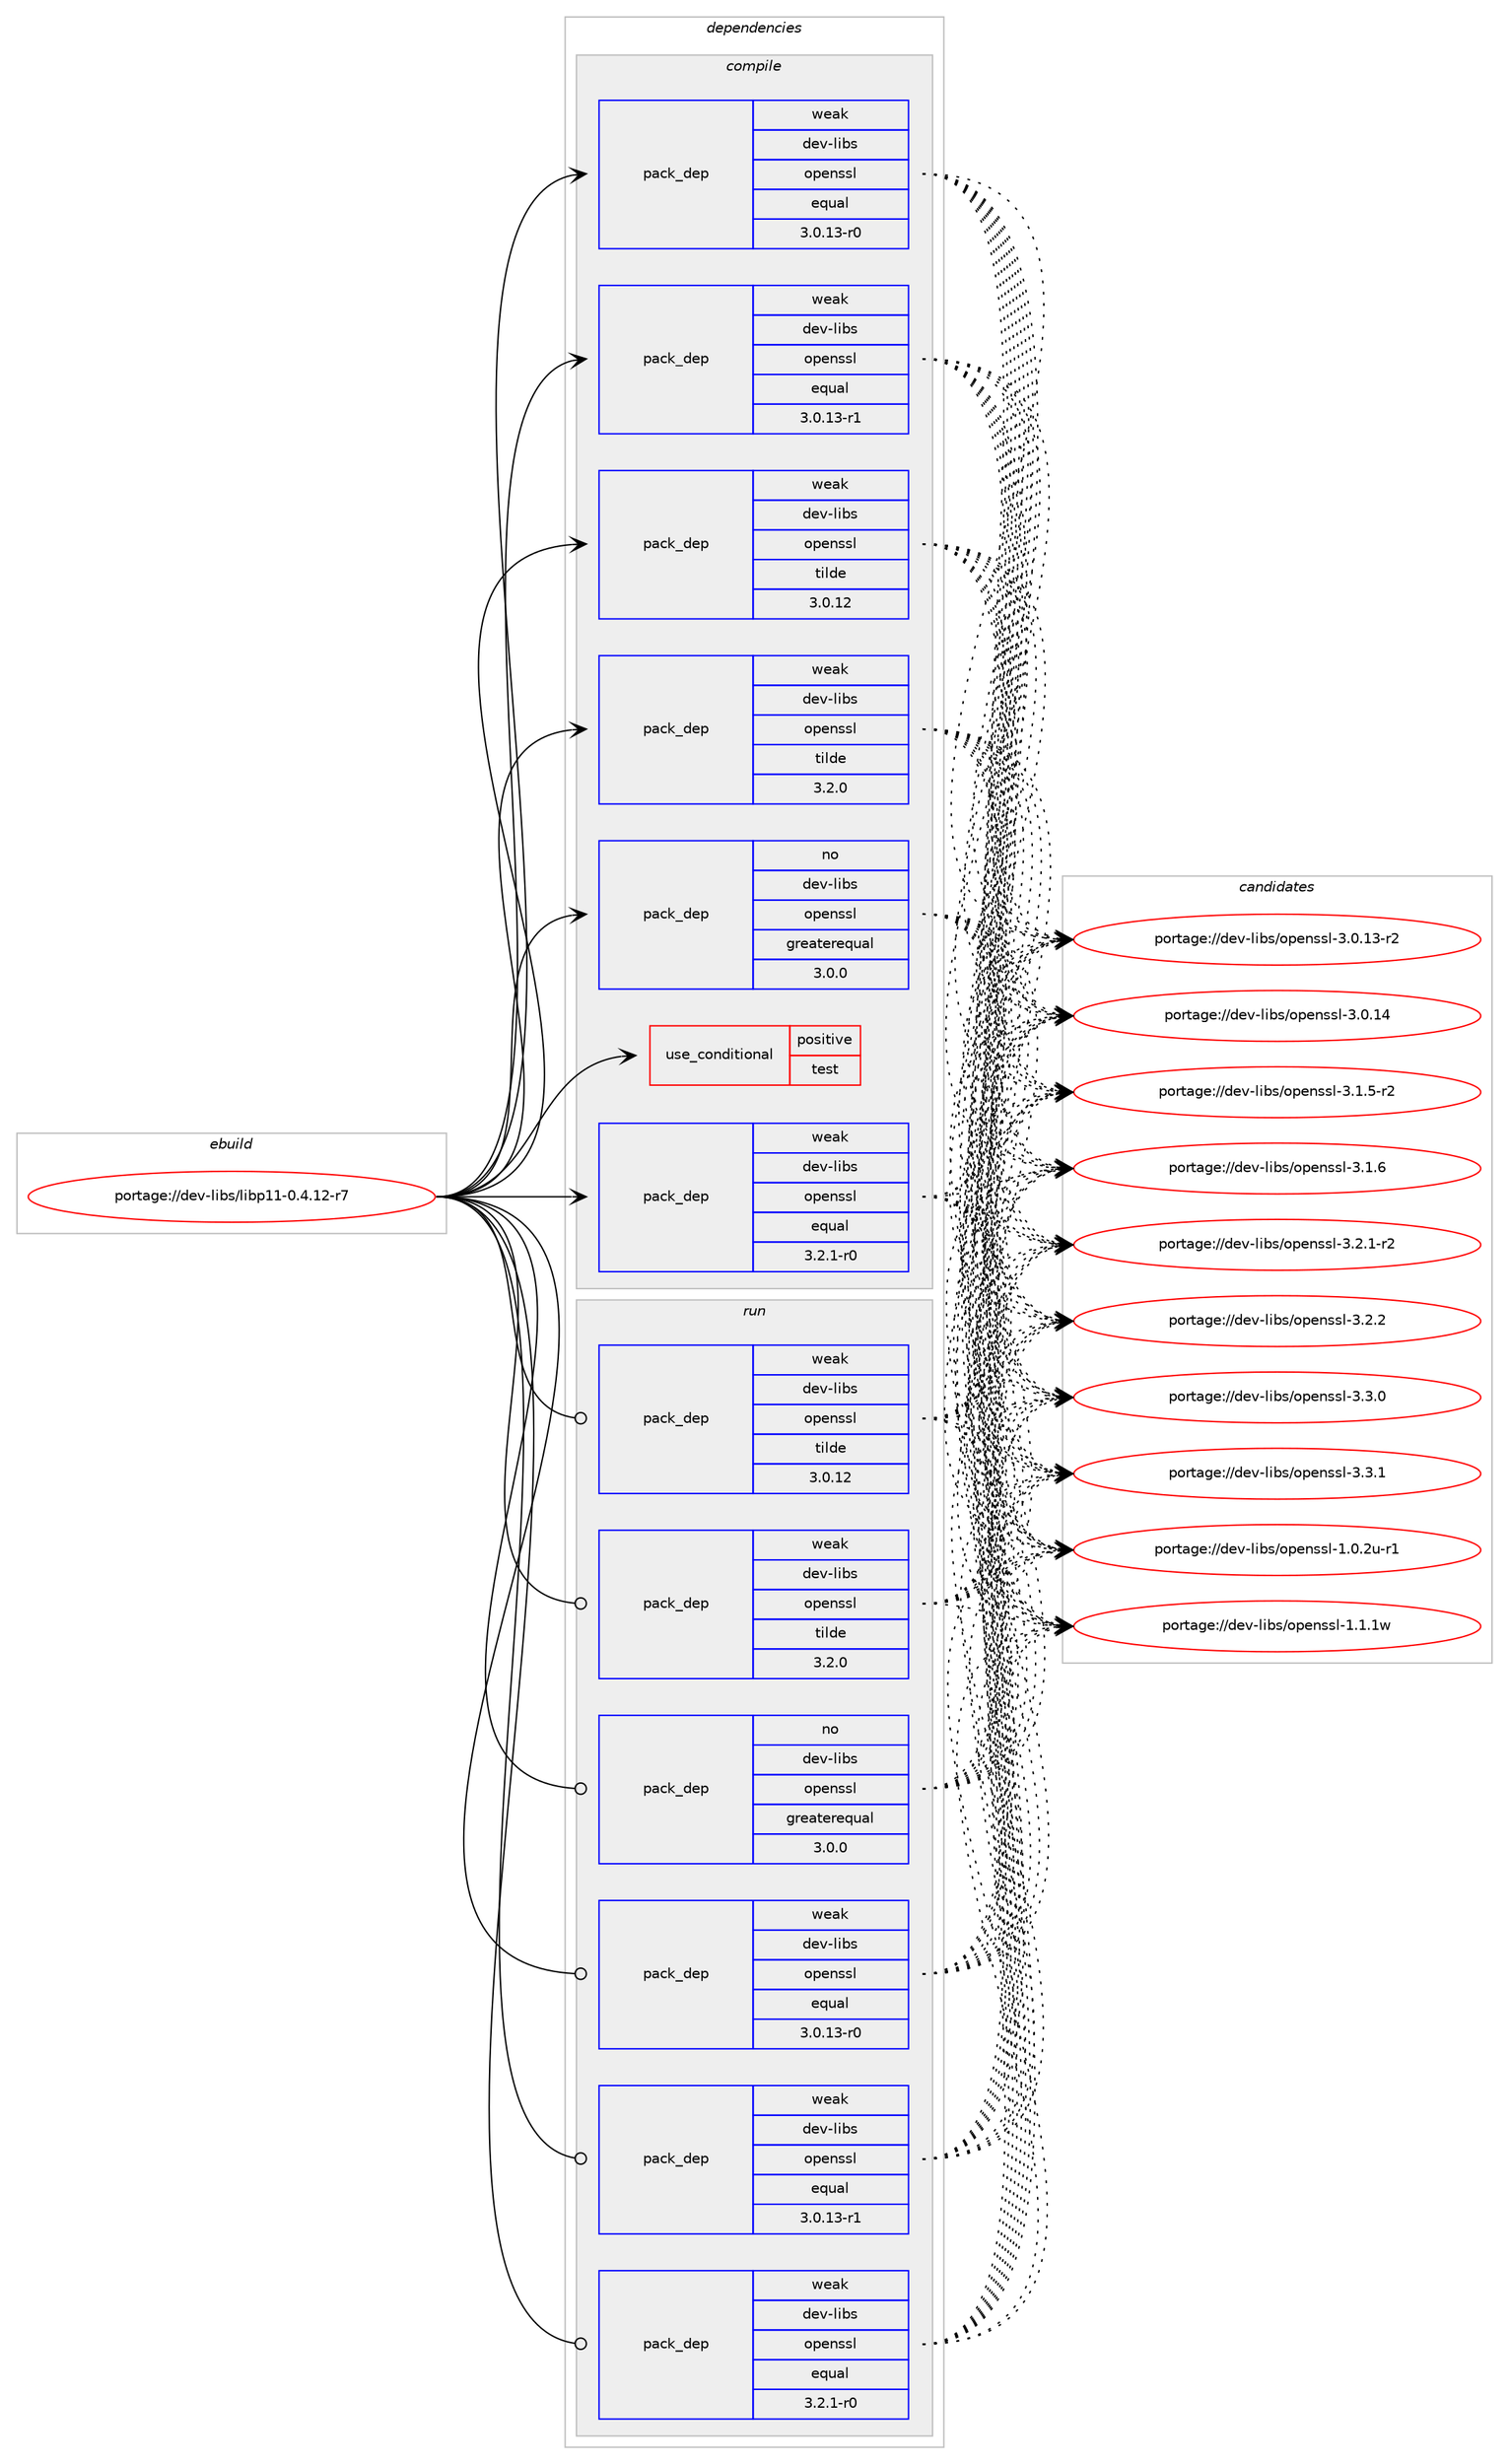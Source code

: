 digraph prolog {

# *************
# Graph options
# *************

newrank=true;
concentrate=true;
compound=true;
graph [rankdir=LR,fontname=Helvetica,fontsize=10,ranksep=1.5];#, ranksep=2.5, nodesep=0.2];
edge  [arrowhead=vee];
node  [fontname=Helvetica,fontsize=10];

# **********
# The ebuild
# **********

subgraph cluster_leftcol {
color=gray;
rank=same;
label=<<i>ebuild</i>>;
id [label="portage://dev-libs/libp11-0.4.12-r7", color=red, width=4, href="../dev-libs/libp11-0.4.12-r7.svg"];
}

# ****************
# The dependencies
# ****************

subgraph cluster_midcol {
color=gray;
label=<<i>dependencies</i>>;
subgraph cluster_compile {
fillcolor="#eeeeee";
style=filled;
label=<<i>compile</i>>;
subgraph cond26289 {
dependency56167 [label=<<TABLE BORDER="0" CELLBORDER="1" CELLSPACING="0" CELLPADDING="4"><TR><TD ROWSPAN="3" CELLPADDING="10">use_conditional</TD></TR><TR><TD>positive</TD></TR><TR><TD>test</TD></TR></TABLE>>, shape=none, color=red];
# *** BEGIN UNKNOWN DEPENDENCY TYPE (TODO) ***
# dependency56167 -> package_dependency(portage://dev-libs/libp11-0.4.12-r7,install,no,dev-libs,softhsm,none,[,,],[],[])
# *** END UNKNOWN DEPENDENCY TYPE (TODO) ***

}
id:e -> dependency56167:w [weight=20,style="solid",arrowhead="vee"];
subgraph pack28719 {
dependency56168 [label=<<TABLE BORDER="0" CELLBORDER="1" CELLSPACING="0" CELLPADDING="4" WIDTH="220"><TR><TD ROWSPAN="6" CELLPADDING="30">pack_dep</TD></TR><TR><TD WIDTH="110">no</TD></TR><TR><TD>dev-libs</TD></TR><TR><TD>openssl</TD></TR><TR><TD>greaterequal</TD></TR><TR><TD>3.0.0</TD></TR></TABLE>>, shape=none, color=blue];
}
id:e -> dependency56168:w [weight=20,style="solid",arrowhead="vee"];
subgraph pack28720 {
dependency56169 [label=<<TABLE BORDER="0" CELLBORDER="1" CELLSPACING="0" CELLPADDING="4" WIDTH="220"><TR><TD ROWSPAN="6" CELLPADDING="30">pack_dep</TD></TR><TR><TD WIDTH="110">weak</TD></TR><TR><TD>dev-libs</TD></TR><TR><TD>openssl</TD></TR><TR><TD>equal</TD></TR><TR><TD>3.0.13-r0</TD></TR></TABLE>>, shape=none, color=blue];
}
id:e -> dependency56169:w [weight=20,style="solid",arrowhead="vee"];
subgraph pack28721 {
dependency56170 [label=<<TABLE BORDER="0" CELLBORDER="1" CELLSPACING="0" CELLPADDING="4" WIDTH="220"><TR><TD ROWSPAN="6" CELLPADDING="30">pack_dep</TD></TR><TR><TD WIDTH="110">weak</TD></TR><TR><TD>dev-libs</TD></TR><TR><TD>openssl</TD></TR><TR><TD>equal</TD></TR><TR><TD>3.0.13-r1</TD></TR></TABLE>>, shape=none, color=blue];
}
id:e -> dependency56170:w [weight=20,style="solid",arrowhead="vee"];
subgraph pack28722 {
dependency56171 [label=<<TABLE BORDER="0" CELLBORDER="1" CELLSPACING="0" CELLPADDING="4" WIDTH="220"><TR><TD ROWSPAN="6" CELLPADDING="30">pack_dep</TD></TR><TR><TD WIDTH="110">weak</TD></TR><TR><TD>dev-libs</TD></TR><TR><TD>openssl</TD></TR><TR><TD>equal</TD></TR><TR><TD>3.2.1-r0</TD></TR></TABLE>>, shape=none, color=blue];
}
id:e -> dependency56171:w [weight=20,style="solid",arrowhead="vee"];
subgraph pack28723 {
dependency56172 [label=<<TABLE BORDER="0" CELLBORDER="1" CELLSPACING="0" CELLPADDING="4" WIDTH="220"><TR><TD ROWSPAN="6" CELLPADDING="30">pack_dep</TD></TR><TR><TD WIDTH="110">weak</TD></TR><TR><TD>dev-libs</TD></TR><TR><TD>openssl</TD></TR><TR><TD>tilde</TD></TR><TR><TD>3.0.12</TD></TR></TABLE>>, shape=none, color=blue];
}
id:e -> dependency56172:w [weight=20,style="solid",arrowhead="vee"];
subgraph pack28724 {
dependency56173 [label=<<TABLE BORDER="0" CELLBORDER="1" CELLSPACING="0" CELLPADDING="4" WIDTH="220"><TR><TD ROWSPAN="6" CELLPADDING="30">pack_dep</TD></TR><TR><TD WIDTH="110">weak</TD></TR><TR><TD>dev-libs</TD></TR><TR><TD>openssl</TD></TR><TR><TD>tilde</TD></TR><TR><TD>3.2.0</TD></TR></TABLE>>, shape=none, color=blue];
}
id:e -> dependency56173:w [weight=20,style="solid",arrowhead="vee"];
}
subgraph cluster_compileandrun {
fillcolor="#eeeeee";
style=filled;
label=<<i>compile and run</i>>;
}
subgraph cluster_run {
fillcolor="#eeeeee";
style=filled;
label=<<i>run</i>>;
subgraph pack28725 {
dependency56174 [label=<<TABLE BORDER="0" CELLBORDER="1" CELLSPACING="0" CELLPADDING="4" WIDTH="220"><TR><TD ROWSPAN="6" CELLPADDING="30">pack_dep</TD></TR><TR><TD WIDTH="110">no</TD></TR><TR><TD>dev-libs</TD></TR><TR><TD>openssl</TD></TR><TR><TD>greaterequal</TD></TR><TR><TD>3.0.0</TD></TR></TABLE>>, shape=none, color=blue];
}
id:e -> dependency56174:w [weight=20,style="solid",arrowhead="odot"];
subgraph pack28726 {
dependency56175 [label=<<TABLE BORDER="0" CELLBORDER="1" CELLSPACING="0" CELLPADDING="4" WIDTH="220"><TR><TD ROWSPAN="6" CELLPADDING="30">pack_dep</TD></TR><TR><TD WIDTH="110">weak</TD></TR><TR><TD>dev-libs</TD></TR><TR><TD>openssl</TD></TR><TR><TD>equal</TD></TR><TR><TD>3.0.13-r0</TD></TR></TABLE>>, shape=none, color=blue];
}
id:e -> dependency56175:w [weight=20,style="solid",arrowhead="odot"];
subgraph pack28727 {
dependency56176 [label=<<TABLE BORDER="0" CELLBORDER="1" CELLSPACING="0" CELLPADDING="4" WIDTH="220"><TR><TD ROWSPAN="6" CELLPADDING="30">pack_dep</TD></TR><TR><TD WIDTH="110">weak</TD></TR><TR><TD>dev-libs</TD></TR><TR><TD>openssl</TD></TR><TR><TD>equal</TD></TR><TR><TD>3.0.13-r1</TD></TR></TABLE>>, shape=none, color=blue];
}
id:e -> dependency56176:w [weight=20,style="solid",arrowhead="odot"];
subgraph pack28728 {
dependency56177 [label=<<TABLE BORDER="0" CELLBORDER="1" CELLSPACING="0" CELLPADDING="4" WIDTH="220"><TR><TD ROWSPAN="6" CELLPADDING="30">pack_dep</TD></TR><TR><TD WIDTH="110">weak</TD></TR><TR><TD>dev-libs</TD></TR><TR><TD>openssl</TD></TR><TR><TD>equal</TD></TR><TR><TD>3.2.1-r0</TD></TR></TABLE>>, shape=none, color=blue];
}
id:e -> dependency56177:w [weight=20,style="solid",arrowhead="odot"];
subgraph pack28729 {
dependency56178 [label=<<TABLE BORDER="0" CELLBORDER="1" CELLSPACING="0" CELLPADDING="4" WIDTH="220"><TR><TD ROWSPAN="6" CELLPADDING="30">pack_dep</TD></TR><TR><TD WIDTH="110">weak</TD></TR><TR><TD>dev-libs</TD></TR><TR><TD>openssl</TD></TR><TR><TD>tilde</TD></TR><TR><TD>3.0.12</TD></TR></TABLE>>, shape=none, color=blue];
}
id:e -> dependency56178:w [weight=20,style="solid",arrowhead="odot"];
subgraph pack28730 {
dependency56179 [label=<<TABLE BORDER="0" CELLBORDER="1" CELLSPACING="0" CELLPADDING="4" WIDTH="220"><TR><TD ROWSPAN="6" CELLPADDING="30">pack_dep</TD></TR><TR><TD WIDTH="110">weak</TD></TR><TR><TD>dev-libs</TD></TR><TR><TD>openssl</TD></TR><TR><TD>tilde</TD></TR><TR><TD>3.2.0</TD></TR></TABLE>>, shape=none, color=blue];
}
id:e -> dependency56179:w [weight=20,style="solid",arrowhead="odot"];
}
}

# **************
# The candidates
# **************

subgraph cluster_choices {
rank=same;
color=gray;
label=<<i>candidates</i>>;

subgraph choice28719 {
color=black;
nodesep=1;
choice1001011184510810598115471111121011101151151084549464846501174511449 [label="portage://dev-libs/openssl-1.0.2u-r1", color=red, width=4,href="../dev-libs/openssl-1.0.2u-r1.svg"];
choice100101118451081059811547111112101110115115108454946494649119 [label="portage://dev-libs/openssl-1.1.1w", color=red, width=4,href="../dev-libs/openssl-1.1.1w.svg"];
choice100101118451081059811547111112101110115115108455146484649514511450 [label="portage://dev-libs/openssl-3.0.13-r2", color=red, width=4,href="../dev-libs/openssl-3.0.13-r2.svg"];
choice10010111845108105981154711111210111011511510845514648464952 [label="portage://dev-libs/openssl-3.0.14", color=red, width=4,href="../dev-libs/openssl-3.0.14.svg"];
choice1001011184510810598115471111121011101151151084551464946534511450 [label="portage://dev-libs/openssl-3.1.5-r2", color=red, width=4,href="../dev-libs/openssl-3.1.5-r2.svg"];
choice100101118451081059811547111112101110115115108455146494654 [label="portage://dev-libs/openssl-3.1.6", color=red, width=4,href="../dev-libs/openssl-3.1.6.svg"];
choice1001011184510810598115471111121011101151151084551465046494511450 [label="portage://dev-libs/openssl-3.2.1-r2", color=red, width=4,href="../dev-libs/openssl-3.2.1-r2.svg"];
choice100101118451081059811547111112101110115115108455146504650 [label="portage://dev-libs/openssl-3.2.2", color=red, width=4,href="../dev-libs/openssl-3.2.2.svg"];
choice100101118451081059811547111112101110115115108455146514648 [label="portage://dev-libs/openssl-3.3.0", color=red, width=4,href="../dev-libs/openssl-3.3.0.svg"];
choice100101118451081059811547111112101110115115108455146514649 [label="portage://dev-libs/openssl-3.3.1", color=red, width=4,href="../dev-libs/openssl-3.3.1.svg"];
dependency56168:e -> choice1001011184510810598115471111121011101151151084549464846501174511449:w [style=dotted,weight="100"];
dependency56168:e -> choice100101118451081059811547111112101110115115108454946494649119:w [style=dotted,weight="100"];
dependency56168:e -> choice100101118451081059811547111112101110115115108455146484649514511450:w [style=dotted,weight="100"];
dependency56168:e -> choice10010111845108105981154711111210111011511510845514648464952:w [style=dotted,weight="100"];
dependency56168:e -> choice1001011184510810598115471111121011101151151084551464946534511450:w [style=dotted,weight="100"];
dependency56168:e -> choice100101118451081059811547111112101110115115108455146494654:w [style=dotted,weight="100"];
dependency56168:e -> choice1001011184510810598115471111121011101151151084551465046494511450:w [style=dotted,weight="100"];
dependency56168:e -> choice100101118451081059811547111112101110115115108455146504650:w [style=dotted,weight="100"];
dependency56168:e -> choice100101118451081059811547111112101110115115108455146514648:w [style=dotted,weight="100"];
dependency56168:e -> choice100101118451081059811547111112101110115115108455146514649:w [style=dotted,weight="100"];
}
subgraph choice28720 {
color=black;
nodesep=1;
choice1001011184510810598115471111121011101151151084549464846501174511449 [label="portage://dev-libs/openssl-1.0.2u-r1", color=red, width=4,href="../dev-libs/openssl-1.0.2u-r1.svg"];
choice100101118451081059811547111112101110115115108454946494649119 [label="portage://dev-libs/openssl-1.1.1w", color=red, width=4,href="../dev-libs/openssl-1.1.1w.svg"];
choice100101118451081059811547111112101110115115108455146484649514511450 [label="portage://dev-libs/openssl-3.0.13-r2", color=red, width=4,href="../dev-libs/openssl-3.0.13-r2.svg"];
choice10010111845108105981154711111210111011511510845514648464952 [label="portage://dev-libs/openssl-3.0.14", color=red, width=4,href="../dev-libs/openssl-3.0.14.svg"];
choice1001011184510810598115471111121011101151151084551464946534511450 [label="portage://dev-libs/openssl-3.1.5-r2", color=red, width=4,href="../dev-libs/openssl-3.1.5-r2.svg"];
choice100101118451081059811547111112101110115115108455146494654 [label="portage://dev-libs/openssl-3.1.6", color=red, width=4,href="../dev-libs/openssl-3.1.6.svg"];
choice1001011184510810598115471111121011101151151084551465046494511450 [label="portage://dev-libs/openssl-3.2.1-r2", color=red, width=4,href="../dev-libs/openssl-3.2.1-r2.svg"];
choice100101118451081059811547111112101110115115108455146504650 [label="portage://dev-libs/openssl-3.2.2", color=red, width=4,href="../dev-libs/openssl-3.2.2.svg"];
choice100101118451081059811547111112101110115115108455146514648 [label="portage://dev-libs/openssl-3.3.0", color=red, width=4,href="../dev-libs/openssl-3.3.0.svg"];
choice100101118451081059811547111112101110115115108455146514649 [label="portage://dev-libs/openssl-3.3.1", color=red, width=4,href="../dev-libs/openssl-3.3.1.svg"];
dependency56169:e -> choice1001011184510810598115471111121011101151151084549464846501174511449:w [style=dotted,weight="100"];
dependency56169:e -> choice100101118451081059811547111112101110115115108454946494649119:w [style=dotted,weight="100"];
dependency56169:e -> choice100101118451081059811547111112101110115115108455146484649514511450:w [style=dotted,weight="100"];
dependency56169:e -> choice10010111845108105981154711111210111011511510845514648464952:w [style=dotted,weight="100"];
dependency56169:e -> choice1001011184510810598115471111121011101151151084551464946534511450:w [style=dotted,weight="100"];
dependency56169:e -> choice100101118451081059811547111112101110115115108455146494654:w [style=dotted,weight="100"];
dependency56169:e -> choice1001011184510810598115471111121011101151151084551465046494511450:w [style=dotted,weight="100"];
dependency56169:e -> choice100101118451081059811547111112101110115115108455146504650:w [style=dotted,weight="100"];
dependency56169:e -> choice100101118451081059811547111112101110115115108455146514648:w [style=dotted,weight="100"];
dependency56169:e -> choice100101118451081059811547111112101110115115108455146514649:w [style=dotted,weight="100"];
}
subgraph choice28721 {
color=black;
nodesep=1;
choice1001011184510810598115471111121011101151151084549464846501174511449 [label="portage://dev-libs/openssl-1.0.2u-r1", color=red, width=4,href="../dev-libs/openssl-1.0.2u-r1.svg"];
choice100101118451081059811547111112101110115115108454946494649119 [label="portage://dev-libs/openssl-1.1.1w", color=red, width=4,href="../dev-libs/openssl-1.1.1w.svg"];
choice100101118451081059811547111112101110115115108455146484649514511450 [label="portage://dev-libs/openssl-3.0.13-r2", color=red, width=4,href="../dev-libs/openssl-3.0.13-r2.svg"];
choice10010111845108105981154711111210111011511510845514648464952 [label="portage://dev-libs/openssl-3.0.14", color=red, width=4,href="../dev-libs/openssl-3.0.14.svg"];
choice1001011184510810598115471111121011101151151084551464946534511450 [label="portage://dev-libs/openssl-3.1.5-r2", color=red, width=4,href="../dev-libs/openssl-3.1.5-r2.svg"];
choice100101118451081059811547111112101110115115108455146494654 [label="portage://dev-libs/openssl-3.1.6", color=red, width=4,href="../dev-libs/openssl-3.1.6.svg"];
choice1001011184510810598115471111121011101151151084551465046494511450 [label="portage://dev-libs/openssl-3.2.1-r2", color=red, width=4,href="../dev-libs/openssl-3.2.1-r2.svg"];
choice100101118451081059811547111112101110115115108455146504650 [label="portage://dev-libs/openssl-3.2.2", color=red, width=4,href="../dev-libs/openssl-3.2.2.svg"];
choice100101118451081059811547111112101110115115108455146514648 [label="portage://dev-libs/openssl-3.3.0", color=red, width=4,href="../dev-libs/openssl-3.3.0.svg"];
choice100101118451081059811547111112101110115115108455146514649 [label="portage://dev-libs/openssl-3.3.1", color=red, width=4,href="../dev-libs/openssl-3.3.1.svg"];
dependency56170:e -> choice1001011184510810598115471111121011101151151084549464846501174511449:w [style=dotted,weight="100"];
dependency56170:e -> choice100101118451081059811547111112101110115115108454946494649119:w [style=dotted,weight="100"];
dependency56170:e -> choice100101118451081059811547111112101110115115108455146484649514511450:w [style=dotted,weight="100"];
dependency56170:e -> choice10010111845108105981154711111210111011511510845514648464952:w [style=dotted,weight="100"];
dependency56170:e -> choice1001011184510810598115471111121011101151151084551464946534511450:w [style=dotted,weight="100"];
dependency56170:e -> choice100101118451081059811547111112101110115115108455146494654:w [style=dotted,weight="100"];
dependency56170:e -> choice1001011184510810598115471111121011101151151084551465046494511450:w [style=dotted,weight="100"];
dependency56170:e -> choice100101118451081059811547111112101110115115108455146504650:w [style=dotted,weight="100"];
dependency56170:e -> choice100101118451081059811547111112101110115115108455146514648:w [style=dotted,weight="100"];
dependency56170:e -> choice100101118451081059811547111112101110115115108455146514649:w [style=dotted,weight="100"];
}
subgraph choice28722 {
color=black;
nodesep=1;
choice1001011184510810598115471111121011101151151084549464846501174511449 [label="portage://dev-libs/openssl-1.0.2u-r1", color=red, width=4,href="../dev-libs/openssl-1.0.2u-r1.svg"];
choice100101118451081059811547111112101110115115108454946494649119 [label="portage://dev-libs/openssl-1.1.1w", color=red, width=4,href="../dev-libs/openssl-1.1.1w.svg"];
choice100101118451081059811547111112101110115115108455146484649514511450 [label="portage://dev-libs/openssl-3.0.13-r2", color=red, width=4,href="../dev-libs/openssl-3.0.13-r2.svg"];
choice10010111845108105981154711111210111011511510845514648464952 [label="portage://dev-libs/openssl-3.0.14", color=red, width=4,href="../dev-libs/openssl-3.0.14.svg"];
choice1001011184510810598115471111121011101151151084551464946534511450 [label="portage://dev-libs/openssl-3.1.5-r2", color=red, width=4,href="../dev-libs/openssl-3.1.5-r2.svg"];
choice100101118451081059811547111112101110115115108455146494654 [label="portage://dev-libs/openssl-3.1.6", color=red, width=4,href="../dev-libs/openssl-3.1.6.svg"];
choice1001011184510810598115471111121011101151151084551465046494511450 [label="portage://dev-libs/openssl-3.2.1-r2", color=red, width=4,href="../dev-libs/openssl-3.2.1-r2.svg"];
choice100101118451081059811547111112101110115115108455146504650 [label="portage://dev-libs/openssl-3.2.2", color=red, width=4,href="../dev-libs/openssl-3.2.2.svg"];
choice100101118451081059811547111112101110115115108455146514648 [label="portage://dev-libs/openssl-3.3.0", color=red, width=4,href="../dev-libs/openssl-3.3.0.svg"];
choice100101118451081059811547111112101110115115108455146514649 [label="portage://dev-libs/openssl-3.3.1", color=red, width=4,href="../dev-libs/openssl-3.3.1.svg"];
dependency56171:e -> choice1001011184510810598115471111121011101151151084549464846501174511449:w [style=dotted,weight="100"];
dependency56171:e -> choice100101118451081059811547111112101110115115108454946494649119:w [style=dotted,weight="100"];
dependency56171:e -> choice100101118451081059811547111112101110115115108455146484649514511450:w [style=dotted,weight="100"];
dependency56171:e -> choice10010111845108105981154711111210111011511510845514648464952:w [style=dotted,weight="100"];
dependency56171:e -> choice1001011184510810598115471111121011101151151084551464946534511450:w [style=dotted,weight="100"];
dependency56171:e -> choice100101118451081059811547111112101110115115108455146494654:w [style=dotted,weight="100"];
dependency56171:e -> choice1001011184510810598115471111121011101151151084551465046494511450:w [style=dotted,weight="100"];
dependency56171:e -> choice100101118451081059811547111112101110115115108455146504650:w [style=dotted,weight="100"];
dependency56171:e -> choice100101118451081059811547111112101110115115108455146514648:w [style=dotted,weight="100"];
dependency56171:e -> choice100101118451081059811547111112101110115115108455146514649:w [style=dotted,weight="100"];
}
subgraph choice28723 {
color=black;
nodesep=1;
choice1001011184510810598115471111121011101151151084549464846501174511449 [label="portage://dev-libs/openssl-1.0.2u-r1", color=red, width=4,href="../dev-libs/openssl-1.0.2u-r1.svg"];
choice100101118451081059811547111112101110115115108454946494649119 [label="portage://dev-libs/openssl-1.1.1w", color=red, width=4,href="../dev-libs/openssl-1.1.1w.svg"];
choice100101118451081059811547111112101110115115108455146484649514511450 [label="portage://dev-libs/openssl-3.0.13-r2", color=red, width=4,href="../dev-libs/openssl-3.0.13-r2.svg"];
choice10010111845108105981154711111210111011511510845514648464952 [label="portage://dev-libs/openssl-3.0.14", color=red, width=4,href="../dev-libs/openssl-3.0.14.svg"];
choice1001011184510810598115471111121011101151151084551464946534511450 [label="portage://dev-libs/openssl-3.1.5-r2", color=red, width=4,href="../dev-libs/openssl-3.1.5-r2.svg"];
choice100101118451081059811547111112101110115115108455146494654 [label="portage://dev-libs/openssl-3.1.6", color=red, width=4,href="../dev-libs/openssl-3.1.6.svg"];
choice1001011184510810598115471111121011101151151084551465046494511450 [label="portage://dev-libs/openssl-3.2.1-r2", color=red, width=4,href="../dev-libs/openssl-3.2.1-r2.svg"];
choice100101118451081059811547111112101110115115108455146504650 [label="portage://dev-libs/openssl-3.2.2", color=red, width=4,href="../dev-libs/openssl-3.2.2.svg"];
choice100101118451081059811547111112101110115115108455146514648 [label="portage://dev-libs/openssl-3.3.0", color=red, width=4,href="../dev-libs/openssl-3.3.0.svg"];
choice100101118451081059811547111112101110115115108455146514649 [label="portage://dev-libs/openssl-3.3.1", color=red, width=4,href="../dev-libs/openssl-3.3.1.svg"];
dependency56172:e -> choice1001011184510810598115471111121011101151151084549464846501174511449:w [style=dotted,weight="100"];
dependency56172:e -> choice100101118451081059811547111112101110115115108454946494649119:w [style=dotted,weight="100"];
dependency56172:e -> choice100101118451081059811547111112101110115115108455146484649514511450:w [style=dotted,weight="100"];
dependency56172:e -> choice10010111845108105981154711111210111011511510845514648464952:w [style=dotted,weight="100"];
dependency56172:e -> choice1001011184510810598115471111121011101151151084551464946534511450:w [style=dotted,weight="100"];
dependency56172:e -> choice100101118451081059811547111112101110115115108455146494654:w [style=dotted,weight="100"];
dependency56172:e -> choice1001011184510810598115471111121011101151151084551465046494511450:w [style=dotted,weight="100"];
dependency56172:e -> choice100101118451081059811547111112101110115115108455146504650:w [style=dotted,weight="100"];
dependency56172:e -> choice100101118451081059811547111112101110115115108455146514648:w [style=dotted,weight="100"];
dependency56172:e -> choice100101118451081059811547111112101110115115108455146514649:w [style=dotted,weight="100"];
}
subgraph choice28724 {
color=black;
nodesep=1;
choice1001011184510810598115471111121011101151151084549464846501174511449 [label="portage://dev-libs/openssl-1.0.2u-r1", color=red, width=4,href="../dev-libs/openssl-1.0.2u-r1.svg"];
choice100101118451081059811547111112101110115115108454946494649119 [label="portage://dev-libs/openssl-1.1.1w", color=red, width=4,href="../dev-libs/openssl-1.1.1w.svg"];
choice100101118451081059811547111112101110115115108455146484649514511450 [label="portage://dev-libs/openssl-3.0.13-r2", color=red, width=4,href="../dev-libs/openssl-3.0.13-r2.svg"];
choice10010111845108105981154711111210111011511510845514648464952 [label="portage://dev-libs/openssl-3.0.14", color=red, width=4,href="../dev-libs/openssl-3.0.14.svg"];
choice1001011184510810598115471111121011101151151084551464946534511450 [label="portage://dev-libs/openssl-3.1.5-r2", color=red, width=4,href="../dev-libs/openssl-3.1.5-r2.svg"];
choice100101118451081059811547111112101110115115108455146494654 [label="portage://dev-libs/openssl-3.1.6", color=red, width=4,href="../dev-libs/openssl-3.1.6.svg"];
choice1001011184510810598115471111121011101151151084551465046494511450 [label="portage://dev-libs/openssl-3.2.1-r2", color=red, width=4,href="../dev-libs/openssl-3.2.1-r2.svg"];
choice100101118451081059811547111112101110115115108455146504650 [label="portage://dev-libs/openssl-3.2.2", color=red, width=4,href="../dev-libs/openssl-3.2.2.svg"];
choice100101118451081059811547111112101110115115108455146514648 [label="portage://dev-libs/openssl-3.3.0", color=red, width=4,href="../dev-libs/openssl-3.3.0.svg"];
choice100101118451081059811547111112101110115115108455146514649 [label="portage://dev-libs/openssl-3.3.1", color=red, width=4,href="../dev-libs/openssl-3.3.1.svg"];
dependency56173:e -> choice1001011184510810598115471111121011101151151084549464846501174511449:w [style=dotted,weight="100"];
dependency56173:e -> choice100101118451081059811547111112101110115115108454946494649119:w [style=dotted,weight="100"];
dependency56173:e -> choice100101118451081059811547111112101110115115108455146484649514511450:w [style=dotted,weight="100"];
dependency56173:e -> choice10010111845108105981154711111210111011511510845514648464952:w [style=dotted,weight="100"];
dependency56173:e -> choice1001011184510810598115471111121011101151151084551464946534511450:w [style=dotted,weight="100"];
dependency56173:e -> choice100101118451081059811547111112101110115115108455146494654:w [style=dotted,weight="100"];
dependency56173:e -> choice1001011184510810598115471111121011101151151084551465046494511450:w [style=dotted,weight="100"];
dependency56173:e -> choice100101118451081059811547111112101110115115108455146504650:w [style=dotted,weight="100"];
dependency56173:e -> choice100101118451081059811547111112101110115115108455146514648:w [style=dotted,weight="100"];
dependency56173:e -> choice100101118451081059811547111112101110115115108455146514649:w [style=dotted,weight="100"];
}
subgraph choice28725 {
color=black;
nodesep=1;
choice1001011184510810598115471111121011101151151084549464846501174511449 [label="portage://dev-libs/openssl-1.0.2u-r1", color=red, width=4,href="../dev-libs/openssl-1.0.2u-r1.svg"];
choice100101118451081059811547111112101110115115108454946494649119 [label="portage://dev-libs/openssl-1.1.1w", color=red, width=4,href="../dev-libs/openssl-1.1.1w.svg"];
choice100101118451081059811547111112101110115115108455146484649514511450 [label="portage://dev-libs/openssl-3.0.13-r2", color=red, width=4,href="../dev-libs/openssl-3.0.13-r2.svg"];
choice10010111845108105981154711111210111011511510845514648464952 [label="portage://dev-libs/openssl-3.0.14", color=red, width=4,href="../dev-libs/openssl-3.0.14.svg"];
choice1001011184510810598115471111121011101151151084551464946534511450 [label="portage://dev-libs/openssl-3.1.5-r2", color=red, width=4,href="../dev-libs/openssl-3.1.5-r2.svg"];
choice100101118451081059811547111112101110115115108455146494654 [label="portage://dev-libs/openssl-3.1.6", color=red, width=4,href="../dev-libs/openssl-3.1.6.svg"];
choice1001011184510810598115471111121011101151151084551465046494511450 [label="portage://dev-libs/openssl-3.2.1-r2", color=red, width=4,href="../dev-libs/openssl-3.2.1-r2.svg"];
choice100101118451081059811547111112101110115115108455146504650 [label="portage://dev-libs/openssl-3.2.2", color=red, width=4,href="../dev-libs/openssl-3.2.2.svg"];
choice100101118451081059811547111112101110115115108455146514648 [label="portage://dev-libs/openssl-3.3.0", color=red, width=4,href="../dev-libs/openssl-3.3.0.svg"];
choice100101118451081059811547111112101110115115108455146514649 [label="portage://dev-libs/openssl-3.3.1", color=red, width=4,href="../dev-libs/openssl-3.3.1.svg"];
dependency56174:e -> choice1001011184510810598115471111121011101151151084549464846501174511449:w [style=dotted,weight="100"];
dependency56174:e -> choice100101118451081059811547111112101110115115108454946494649119:w [style=dotted,weight="100"];
dependency56174:e -> choice100101118451081059811547111112101110115115108455146484649514511450:w [style=dotted,weight="100"];
dependency56174:e -> choice10010111845108105981154711111210111011511510845514648464952:w [style=dotted,weight="100"];
dependency56174:e -> choice1001011184510810598115471111121011101151151084551464946534511450:w [style=dotted,weight="100"];
dependency56174:e -> choice100101118451081059811547111112101110115115108455146494654:w [style=dotted,weight="100"];
dependency56174:e -> choice1001011184510810598115471111121011101151151084551465046494511450:w [style=dotted,weight="100"];
dependency56174:e -> choice100101118451081059811547111112101110115115108455146504650:w [style=dotted,weight="100"];
dependency56174:e -> choice100101118451081059811547111112101110115115108455146514648:w [style=dotted,weight="100"];
dependency56174:e -> choice100101118451081059811547111112101110115115108455146514649:w [style=dotted,weight="100"];
}
subgraph choice28726 {
color=black;
nodesep=1;
choice1001011184510810598115471111121011101151151084549464846501174511449 [label="portage://dev-libs/openssl-1.0.2u-r1", color=red, width=4,href="../dev-libs/openssl-1.0.2u-r1.svg"];
choice100101118451081059811547111112101110115115108454946494649119 [label="portage://dev-libs/openssl-1.1.1w", color=red, width=4,href="../dev-libs/openssl-1.1.1w.svg"];
choice100101118451081059811547111112101110115115108455146484649514511450 [label="portage://dev-libs/openssl-3.0.13-r2", color=red, width=4,href="../dev-libs/openssl-3.0.13-r2.svg"];
choice10010111845108105981154711111210111011511510845514648464952 [label="portage://dev-libs/openssl-3.0.14", color=red, width=4,href="../dev-libs/openssl-3.0.14.svg"];
choice1001011184510810598115471111121011101151151084551464946534511450 [label="portage://dev-libs/openssl-3.1.5-r2", color=red, width=4,href="../dev-libs/openssl-3.1.5-r2.svg"];
choice100101118451081059811547111112101110115115108455146494654 [label="portage://dev-libs/openssl-3.1.6", color=red, width=4,href="../dev-libs/openssl-3.1.6.svg"];
choice1001011184510810598115471111121011101151151084551465046494511450 [label="portage://dev-libs/openssl-3.2.1-r2", color=red, width=4,href="../dev-libs/openssl-3.2.1-r2.svg"];
choice100101118451081059811547111112101110115115108455146504650 [label="portage://dev-libs/openssl-3.2.2", color=red, width=4,href="../dev-libs/openssl-3.2.2.svg"];
choice100101118451081059811547111112101110115115108455146514648 [label="portage://dev-libs/openssl-3.3.0", color=red, width=4,href="../dev-libs/openssl-3.3.0.svg"];
choice100101118451081059811547111112101110115115108455146514649 [label="portage://dev-libs/openssl-3.3.1", color=red, width=4,href="../dev-libs/openssl-3.3.1.svg"];
dependency56175:e -> choice1001011184510810598115471111121011101151151084549464846501174511449:w [style=dotted,weight="100"];
dependency56175:e -> choice100101118451081059811547111112101110115115108454946494649119:w [style=dotted,weight="100"];
dependency56175:e -> choice100101118451081059811547111112101110115115108455146484649514511450:w [style=dotted,weight="100"];
dependency56175:e -> choice10010111845108105981154711111210111011511510845514648464952:w [style=dotted,weight="100"];
dependency56175:e -> choice1001011184510810598115471111121011101151151084551464946534511450:w [style=dotted,weight="100"];
dependency56175:e -> choice100101118451081059811547111112101110115115108455146494654:w [style=dotted,weight="100"];
dependency56175:e -> choice1001011184510810598115471111121011101151151084551465046494511450:w [style=dotted,weight="100"];
dependency56175:e -> choice100101118451081059811547111112101110115115108455146504650:w [style=dotted,weight="100"];
dependency56175:e -> choice100101118451081059811547111112101110115115108455146514648:w [style=dotted,weight="100"];
dependency56175:e -> choice100101118451081059811547111112101110115115108455146514649:w [style=dotted,weight="100"];
}
subgraph choice28727 {
color=black;
nodesep=1;
choice1001011184510810598115471111121011101151151084549464846501174511449 [label="portage://dev-libs/openssl-1.0.2u-r1", color=red, width=4,href="../dev-libs/openssl-1.0.2u-r1.svg"];
choice100101118451081059811547111112101110115115108454946494649119 [label="portage://dev-libs/openssl-1.1.1w", color=red, width=4,href="../dev-libs/openssl-1.1.1w.svg"];
choice100101118451081059811547111112101110115115108455146484649514511450 [label="portage://dev-libs/openssl-3.0.13-r2", color=red, width=4,href="../dev-libs/openssl-3.0.13-r2.svg"];
choice10010111845108105981154711111210111011511510845514648464952 [label="portage://dev-libs/openssl-3.0.14", color=red, width=4,href="../dev-libs/openssl-3.0.14.svg"];
choice1001011184510810598115471111121011101151151084551464946534511450 [label="portage://dev-libs/openssl-3.1.5-r2", color=red, width=4,href="../dev-libs/openssl-3.1.5-r2.svg"];
choice100101118451081059811547111112101110115115108455146494654 [label="portage://dev-libs/openssl-3.1.6", color=red, width=4,href="../dev-libs/openssl-3.1.6.svg"];
choice1001011184510810598115471111121011101151151084551465046494511450 [label="portage://dev-libs/openssl-3.2.1-r2", color=red, width=4,href="../dev-libs/openssl-3.2.1-r2.svg"];
choice100101118451081059811547111112101110115115108455146504650 [label="portage://dev-libs/openssl-3.2.2", color=red, width=4,href="../dev-libs/openssl-3.2.2.svg"];
choice100101118451081059811547111112101110115115108455146514648 [label="portage://dev-libs/openssl-3.3.0", color=red, width=4,href="../dev-libs/openssl-3.3.0.svg"];
choice100101118451081059811547111112101110115115108455146514649 [label="portage://dev-libs/openssl-3.3.1", color=red, width=4,href="../dev-libs/openssl-3.3.1.svg"];
dependency56176:e -> choice1001011184510810598115471111121011101151151084549464846501174511449:w [style=dotted,weight="100"];
dependency56176:e -> choice100101118451081059811547111112101110115115108454946494649119:w [style=dotted,weight="100"];
dependency56176:e -> choice100101118451081059811547111112101110115115108455146484649514511450:w [style=dotted,weight="100"];
dependency56176:e -> choice10010111845108105981154711111210111011511510845514648464952:w [style=dotted,weight="100"];
dependency56176:e -> choice1001011184510810598115471111121011101151151084551464946534511450:w [style=dotted,weight="100"];
dependency56176:e -> choice100101118451081059811547111112101110115115108455146494654:w [style=dotted,weight="100"];
dependency56176:e -> choice1001011184510810598115471111121011101151151084551465046494511450:w [style=dotted,weight="100"];
dependency56176:e -> choice100101118451081059811547111112101110115115108455146504650:w [style=dotted,weight="100"];
dependency56176:e -> choice100101118451081059811547111112101110115115108455146514648:w [style=dotted,weight="100"];
dependency56176:e -> choice100101118451081059811547111112101110115115108455146514649:w [style=dotted,weight="100"];
}
subgraph choice28728 {
color=black;
nodesep=1;
choice1001011184510810598115471111121011101151151084549464846501174511449 [label="portage://dev-libs/openssl-1.0.2u-r1", color=red, width=4,href="../dev-libs/openssl-1.0.2u-r1.svg"];
choice100101118451081059811547111112101110115115108454946494649119 [label="portage://dev-libs/openssl-1.1.1w", color=red, width=4,href="../dev-libs/openssl-1.1.1w.svg"];
choice100101118451081059811547111112101110115115108455146484649514511450 [label="portage://dev-libs/openssl-3.0.13-r2", color=red, width=4,href="../dev-libs/openssl-3.0.13-r2.svg"];
choice10010111845108105981154711111210111011511510845514648464952 [label="portage://dev-libs/openssl-3.0.14", color=red, width=4,href="../dev-libs/openssl-3.0.14.svg"];
choice1001011184510810598115471111121011101151151084551464946534511450 [label="portage://dev-libs/openssl-3.1.5-r2", color=red, width=4,href="../dev-libs/openssl-3.1.5-r2.svg"];
choice100101118451081059811547111112101110115115108455146494654 [label="portage://dev-libs/openssl-3.1.6", color=red, width=4,href="../dev-libs/openssl-3.1.6.svg"];
choice1001011184510810598115471111121011101151151084551465046494511450 [label="portage://dev-libs/openssl-3.2.1-r2", color=red, width=4,href="../dev-libs/openssl-3.2.1-r2.svg"];
choice100101118451081059811547111112101110115115108455146504650 [label="portage://dev-libs/openssl-3.2.2", color=red, width=4,href="../dev-libs/openssl-3.2.2.svg"];
choice100101118451081059811547111112101110115115108455146514648 [label="portage://dev-libs/openssl-3.3.0", color=red, width=4,href="../dev-libs/openssl-3.3.0.svg"];
choice100101118451081059811547111112101110115115108455146514649 [label="portage://dev-libs/openssl-3.3.1", color=red, width=4,href="../dev-libs/openssl-3.3.1.svg"];
dependency56177:e -> choice1001011184510810598115471111121011101151151084549464846501174511449:w [style=dotted,weight="100"];
dependency56177:e -> choice100101118451081059811547111112101110115115108454946494649119:w [style=dotted,weight="100"];
dependency56177:e -> choice100101118451081059811547111112101110115115108455146484649514511450:w [style=dotted,weight="100"];
dependency56177:e -> choice10010111845108105981154711111210111011511510845514648464952:w [style=dotted,weight="100"];
dependency56177:e -> choice1001011184510810598115471111121011101151151084551464946534511450:w [style=dotted,weight="100"];
dependency56177:e -> choice100101118451081059811547111112101110115115108455146494654:w [style=dotted,weight="100"];
dependency56177:e -> choice1001011184510810598115471111121011101151151084551465046494511450:w [style=dotted,weight="100"];
dependency56177:e -> choice100101118451081059811547111112101110115115108455146504650:w [style=dotted,weight="100"];
dependency56177:e -> choice100101118451081059811547111112101110115115108455146514648:w [style=dotted,weight="100"];
dependency56177:e -> choice100101118451081059811547111112101110115115108455146514649:w [style=dotted,weight="100"];
}
subgraph choice28729 {
color=black;
nodesep=1;
choice1001011184510810598115471111121011101151151084549464846501174511449 [label="portage://dev-libs/openssl-1.0.2u-r1", color=red, width=4,href="../dev-libs/openssl-1.0.2u-r1.svg"];
choice100101118451081059811547111112101110115115108454946494649119 [label="portage://dev-libs/openssl-1.1.1w", color=red, width=4,href="../dev-libs/openssl-1.1.1w.svg"];
choice100101118451081059811547111112101110115115108455146484649514511450 [label="portage://dev-libs/openssl-3.0.13-r2", color=red, width=4,href="../dev-libs/openssl-3.0.13-r2.svg"];
choice10010111845108105981154711111210111011511510845514648464952 [label="portage://dev-libs/openssl-3.0.14", color=red, width=4,href="../dev-libs/openssl-3.0.14.svg"];
choice1001011184510810598115471111121011101151151084551464946534511450 [label="portage://dev-libs/openssl-3.1.5-r2", color=red, width=4,href="../dev-libs/openssl-3.1.5-r2.svg"];
choice100101118451081059811547111112101110115115108455146494654 [label="portage://dev-libs/openssl-3.1.6", color=red, width=4,href="../dev-libs/openssl-3.1.6.svg"];
choice1001011184510810598115471111121011101151151084551465046494511450 [label="portage://dev-libs/openssl-3.2.1-r2", color=red, width=4,href="../dev-libs/openssl-3.2.1-r2.svg"];
choice100101118451081059811547111112101110115115108455146504650 [label="portage://dev-libs/openssl-3.2.2", color=red, width=4,href="../dev-libs/openssl-3.2.2.svg"];
choice100101118451081059811547111112101110115115108455146514648 [label="portage://dev-libs/openssl-3.3.0", color=red, width=4,href="../dev-libs/openssl-3.3.0.svg"];
choice100101118451081059811547111112101110115115108455146514649 [label="portage://dev-libs/openssl-3.3.1", color=red, width=4,href="../dev-libs/openssl-3.3.1.svg"];
dependency56178:e -> choice1001011184510810598115471111121011101151151084549464846501174511449:w [style=dotted,weight="100"];
dependency56178:e -> choice100101118451081059811547111112101110115115108454946494649119:w [style=dotted,weight="100"];
dependency56178:e -> choice100101118451081059811547111112101110115115108455146484649514511450:w [style=dotted,weight="100"];
dependency56178:e -> choice10010111845108105981154711111210111011511510845514648464952:w [style=dotted,weight="100"];
dependency56178:e -> choice1001011184510810598115471111121011101151151084551464946534511450:w [style=dotted,weight="100"];
dependency56178:e -> choice100101118451081059811547111112101110115115108455146494654:w [style=dotted,weight="100"];
dependency56178:e -> choice1001011184510810598115471111121011101151151084551465046494511450:w [style=dotted,weight="100"];
dependency56178:e -> choice100101118451081059811547111112101110115115108455146504650:w [style=dotted,weight="100"];
dependency56178:e -> choice100101118451081059811547111112101110115115108455146514648:w [style=dotted,weight="100"];
dependency56178:e -> choice100101118451081059811547111112101110115115108455146514649:w [style=dotted,weight="100"];
}
subgraph choice28730 {
color=black;
nodesep=1;
choice1001011184510810598115471111121011101151151084549464846501174511449 [label="portage://dev-libs/openssl-1.0.2u-r1", color=red, width=4,href="../dev-libs/openssl-1.0.2u-r1.svg"];
choice100101118451081059811547111112101110115115108454946494649119 [label="portage://dev-libs/openssl-1.1.1w", color=red, width=4,href="../dev-libs/openssl-1.1.1w.svg"];
choice100101118451081059811547111112101110115115108455146484649514511450 [label="portage://dev-libs/openssl-3.0.13-r2", color=red, width=4,href="../dev-libs/openssl-3.0.13-r2.svg"];
choice10010111845108105981154711111210111011511510845514648464952 [label="portage://dev-libs/openssl-3.0.14", color=red, width=4,href="../dev-libs/openssl-3.0.14.svg"];
choice1001011184510810598115471111121011101151151084551464946534511450 [label="portage://dev-libs/openssl-3.1.5-r2", color=red, width=4,href="../dev-libs/openssl-3.1.5-r2.svg"];
choice100101118451081059811547111112101110115115108455146494654 [label="portage://dev-libs/openssl-3.1.6", color=red, width=4,href="../dev-libs/openssl-3.1.6.svg"];
choice1001011184510810598115471111121011101151151084551465046494511450 [label="portage://dev-libs/openssl-3.2.1-r2", color=red, width=4,href="../dev-libs/openssl-3.2.1-r2.svg"];
choice100101118451081059811547111112101110115115108455146504650 [label="portage://dev-libs/openssl-3.2.2", color=red, width=4,href="../dev-libs/openssl-3.2.2.svg"];
choice100101118451081059811547111112101110115115108455146514648 [label="portage://dev-libs/openssl-3.3.0", color=red, width=4,href="../dev-libs/openssl-3.3.0.svg"];
choice100101118451081059811547111112101110115115108455146514649 [label="portage://dev-libs/openssl-3.3.1", color=red, width=4,href="../dev-libs/openssl-3.3.1.svg"];
dependency56179:e -> choice1001011184510810598115471111121011101151151084549464846501174511449:w [style=dotted,weight="100"];
dependency56179:e -> choice100101118451081059811547111112101110115115108454946494649119:w [style=dotted,weight="100"];
dependency56179:e -> choice100101118451081059811547111112101110115115108455146484649514511450:w [style=dotted,weight="100"];
dependency56179:e -> choice10010111845108105981154711111210111011511510845514648464952:w [style=dotted,weight="100"];
dependency56179:e -> choice1001011184510810598115471111121011101151151084551464946534511450:w [style=dotted,weight="100"];
dependency56179:e -> choice100101118451081059811547111112101110115115108455146494654:w [style=dotted,weight="100"];
dependency56179:e -> choice1001011184510810598115471111121011101151151084551465046494511450:w [style=dotted,weight="100"];
dependency56179:e -> choice100101118451081059811547111112101110115115108455146504650:w [style=dotted,weight="100"];
dependency56179:e -> choice100101118451081059811547111112101110115115108455146514648:w [style=dotted,weight="100"];
dependency56179:e -> choice100101118451081059811547111112101110115115108455146514649:w [style=dotted,weight="100"];
}
}

}
